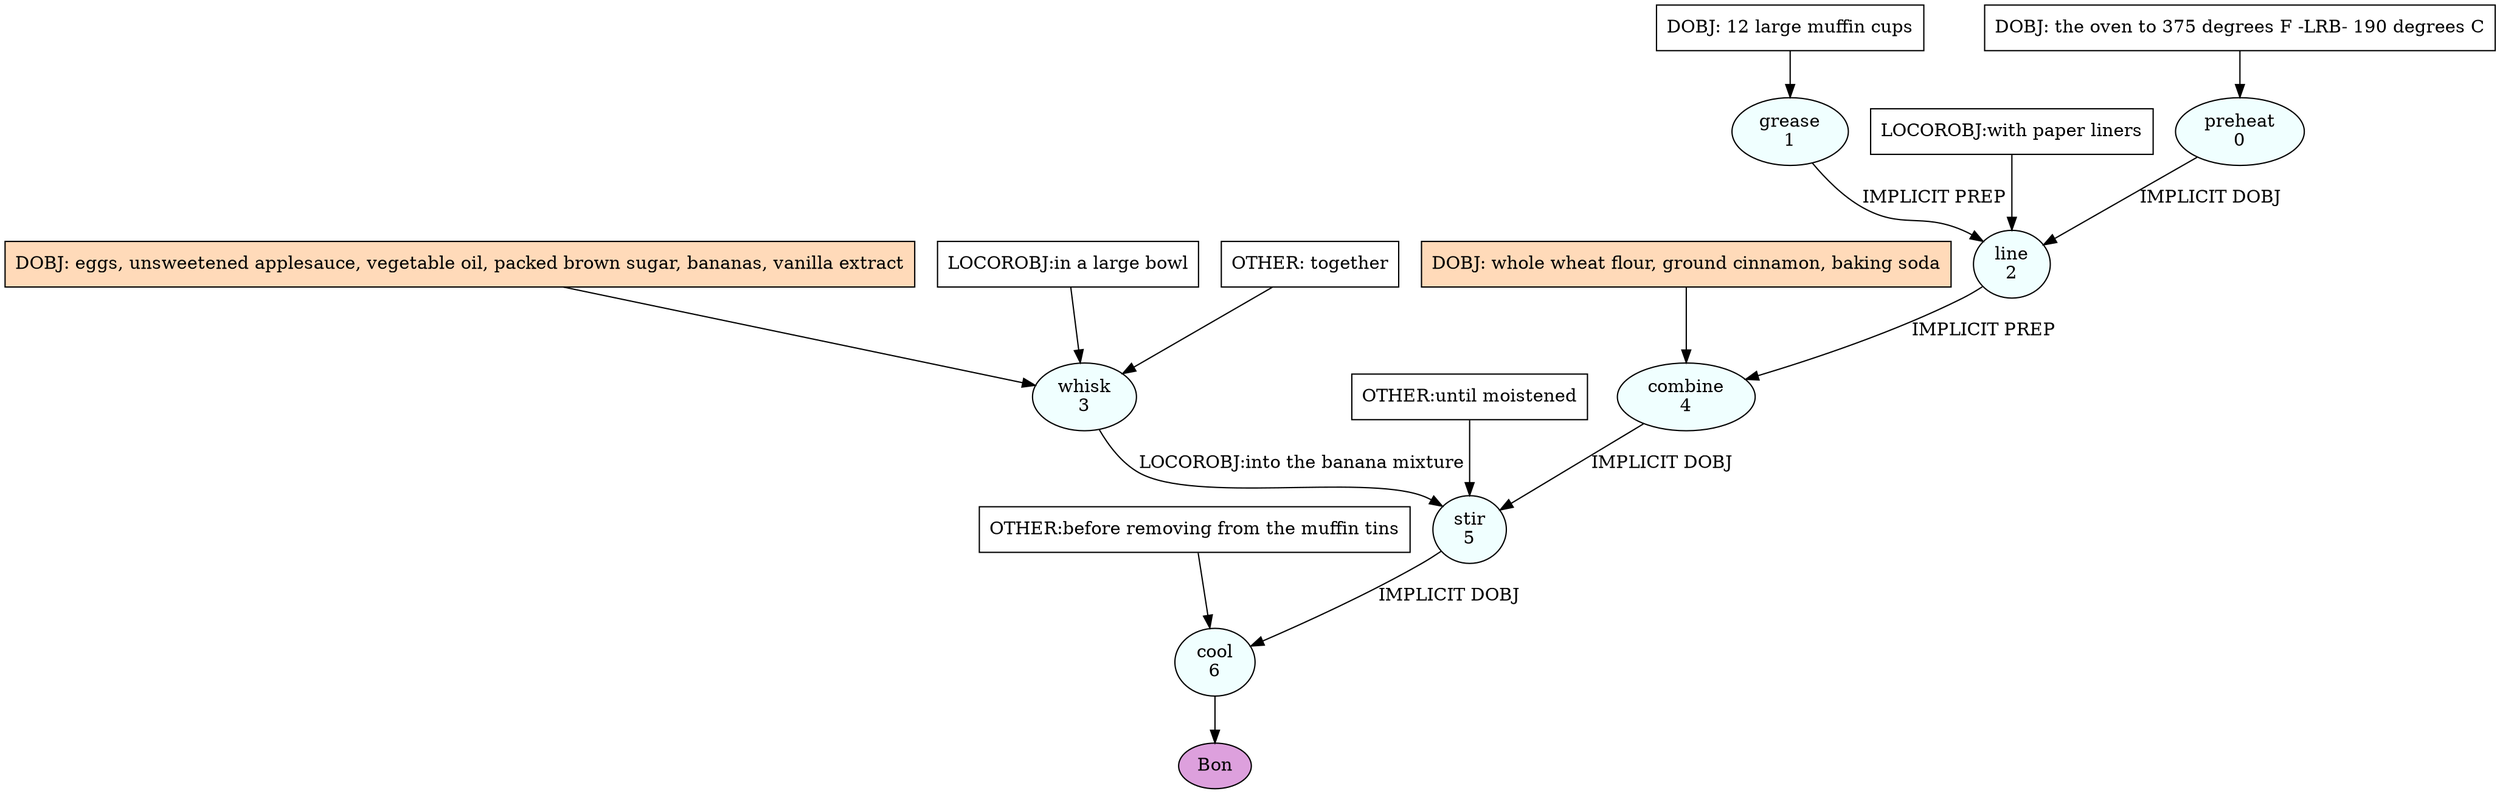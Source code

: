 digraph recipe {
E0[label="preheat
0", shape=oval, style=filled, fillcolor=azure]
E1[label="grease
1", shape=oval, style=filled, fillcolor=azure]
E2[label="line
2", shape=oval, style=filled, fillcolor=azure]
E3[label="whisk
3", shape=oval, style=filled, fillcolor=azure]
E4[label="combine
4", shape=oval, style=filled, fillcolor=azure]
E5[label="stir
5", shape=oval, style=filled, fillcolor=azure]
E6[label="cool
6", shape=oval, style=filled, fillcolor=azure]
D0[label="DOBJ: the oven to 375 degrees F -LRB- 190 degrees C", shape=box, style=filled, fillcolor=white]
D0 -> E0
D3[label="DOBJ: eggs, unsweetened applesauce, vegetable oil, packed brown sugar, bananas, vanilla extract", shape=box, style=filled, fillcolor=peachpuff]
D3 -> E3
P3_0[label="LOCOROBJ:in a large bowl", shape=box, style=filled, fillcolor=white]
P3_0 -> E3
O3_0[label="OTHER: together", shape=box, style=filled, fillcolor=white]
O3_0 -> E3
D1[label="DOBJ: 12 large muffin cups", shape=box, style=filled, fillcolor=white]
D1 -> E1
E0 -> E2 [label="IMPLICIT DOBJ"]
E1 -> E2 [label="IMPLICIT PREP"]
P2_1_0[label="LOCOROBJ:with paper liners", shape=box, style=filled, fillcolor=white]
P2_1_0 -> E2
D4_ing[label="DOBJ: whole wheat flour, ground cinnamon, baking soda", shape=box, style=filled, fillcolor=peachpuff]
D4_ing -> E4
E2 -> E4 [label="IMPLICIT PREP"]
E4 -> E5 [label="IMPLICIT DOBJ"]
E3 -> E5 [label="LOCOROBJ:into the banana mixture"]
P5_2_0[label="OTHER:until moistened", shape=box, style=filled, fillcolor=white]
P5_2_0 -> E5
E5 -> E6 [label="IMPLICIT DOBJ"]
P6_1_0[label="OTHER:before removing from the muffin tins", shape=box, style=filled, fillcolor=white]
P6_1_0 -> E6
EOR[label="Bon", shape=oval, style=filled, fillcolor=plum]
E6 -> EOR
}
